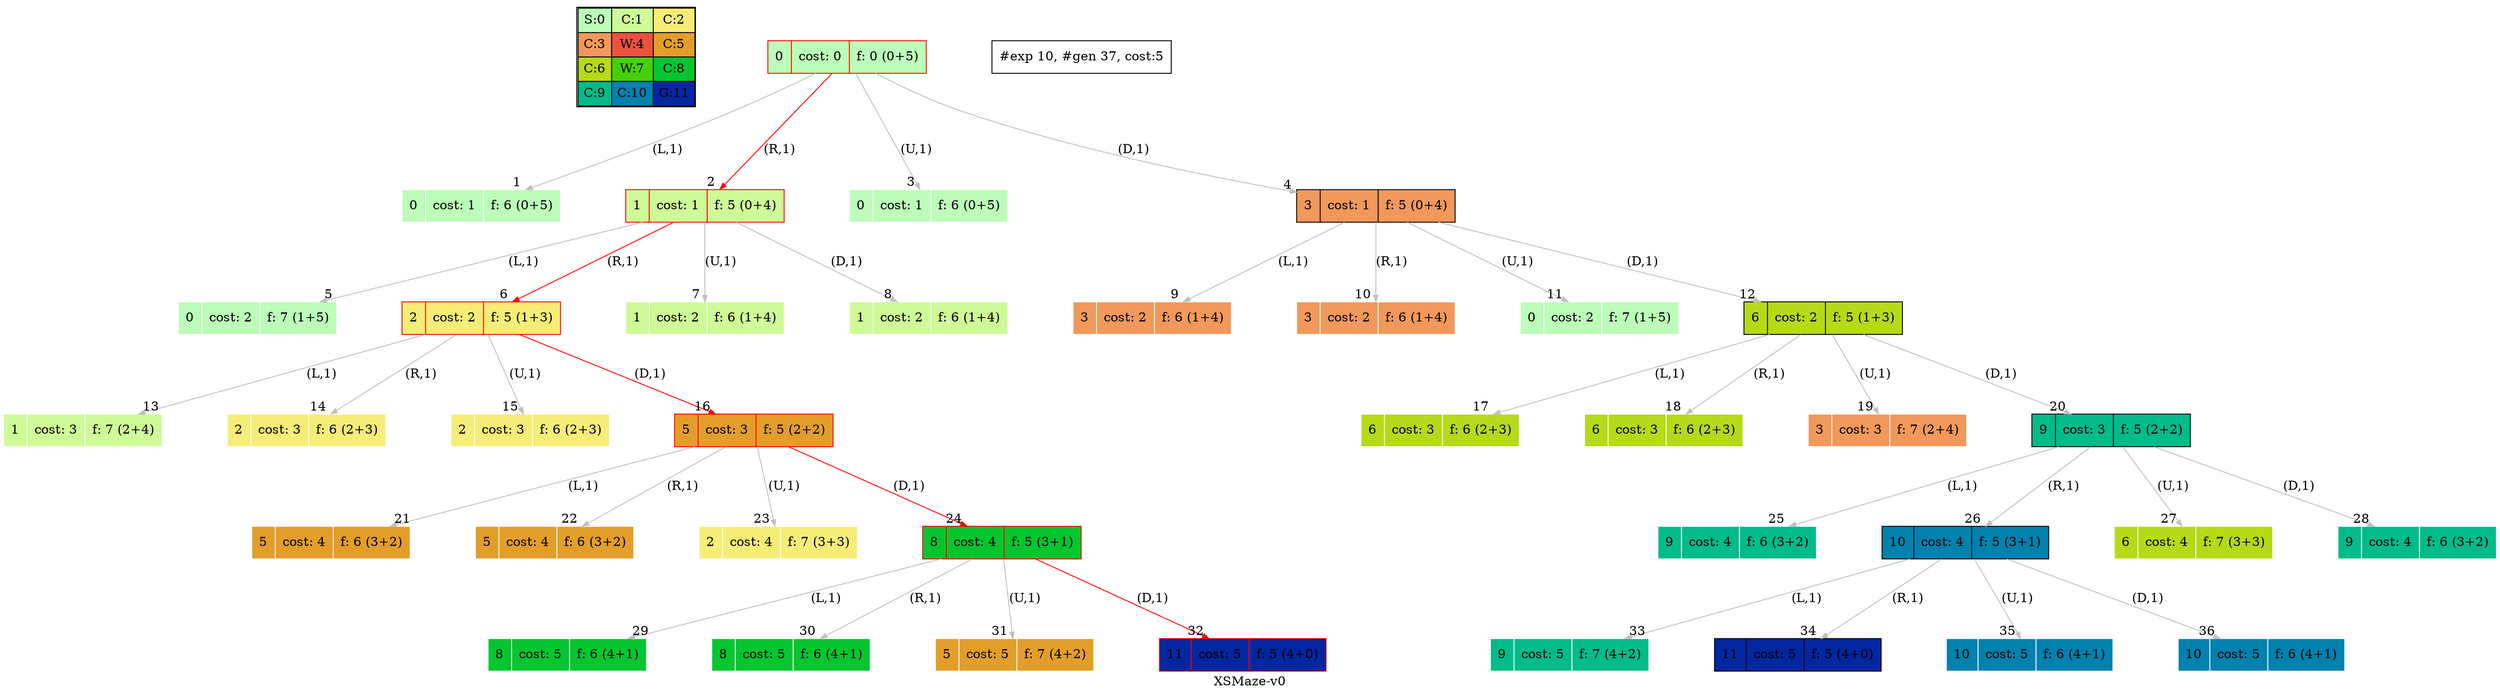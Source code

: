 digraph XSMaze { label="XSMaze-v0"
subgraph MAP {label=Map;map [shape=plaintext label=<<table border="1" cellpadding="5" cellspacing="0" cellborder="1"><tr><td bgcolor="0.32745098 0.267733   0.99083125 1.        ">S:0</td><td bgcolor="0.24117647 0.39545121 0.97940977 1.        ">C:1</td><td bgcolor="0.15490196 0.51591783 0.96349314 1.        ">C:2</td></tr><tr><td bgcolor="0.06862745 0.62692381 0.94315443 1.        ">C:3</td><td bgcolor="0.01764706 0.72643357 0.91848699 1.        ">W:4</td><td bgcolor="0.10392157 0.81262237 0.88960401 1.        ">C:5</td></tr><tr><td bgcolor="0.19803922 0.88960401 0.8534438  1.        ">C:6</td><td bgcolor="0.28431373 0.94315443 0.81619691 1.        ">W:7</td><td bgcolor="0.37058824 0.97940977 0.77520398 1.        ">C:8</td></tr><tr><td bgcolor="0.45686275 0.99770518 0.73065313 1.        ">C:9</td><td bgcolor="0.54313725 0.99770518 0.68274886 1.        ">C:10</td><td bgcolor="0.62941176 0.97940977 0.63171101 1.        ">G:11</td></tr></table>>]} 
nodesep=1 ranksep=1 node [shape=record] edge [arrowsize=0.7] 
"0_0" [label="<f0>0 |<f1> cost: 0 |<f2> f: 0 (0+5)", style=filled color=white fillcolor="0.32745098 0.267733   0.99083125 1.        "]
"0_0" [label="<f0>0 |<f1> cost: 0 |<f2> f: 0 (0+5)", style=filled color=red fillcolor="0.32745098 0.267733   0.99083125 1.        "]
"0_0.0-0" [label="<f0>0 |<f1> cost: 1 |<f2> f: 6 (0+5)", style=filled color=white fillcolor="0.32745098 0.267733   0.99083125 1.        "] "0_0" -> "0_0.0-0" [label="(L,1)" headlabel=" 1 " color=grey ]; 
"0_0.1-1" [label="<f0>1 |<f1> cost: 1 |<f2> f: 5 (0+4)", style=filled color=white fillcolor="0.24117647 0.39545121 0.97940977 1.        "] "0_0" -> "0_0.1-1" [label="(R,1)" headlabel=" 2 " color=grey color=red ];  
"0_0.0-2" [label="<f0>0 |<f1> cost: 1 |<f2> f: 6 (0+5)", style=filled color=white fillcolor="0.32745098 0.267733   0.99083125 1.        "] "0_0" -> "0_0.0-2" [label="(U,1)" headlabel=" 3 " color=grey ]; 
"0_0.3-3" [label="<f0>3 |<f1> cost: 1 |<f2> f: 5 (0+4)", style=filled color=white fillcolor="0.06862745 0.62692381 0.94315443 1.        "] "0_0" -> "0_0.3-3" [label="(D,1)" headlabel=" 4 " color=grey ]; 
"0_0.1-1" [label="<f0>1 |<f1> cost: 1 |<f2> f: 5 (0+4)", style=filled color=red fillcolor="0.24117647 0.39545121 0.97940977 1.        "]
"0_0.1.0-0" [label="<f0>0 |<f1> cost: 2 |<f2> f: 7 (1+5)", style=filled color=white fillcolor="0.32745098 0.267733   0.99083125 1.        "] "0_0.1-1" -> "0_0.1.0-0" [label="(L,1)" headlabel=" 5 " color=grey ]; 
"0_0.1.2-1" [label="<f0>2 |<f1> cost: 2 |<f2> f: 5 (1+3)", style=filled color=white fillcolor="0.15490196 0.51591783 0.96349314 1.        "] "0_0.1-1" -> "0_0.1.2-1" [label="(R,1)" headlabel=" 6 " color=grey color=red ];  
"0_0.1.1-2" [label="<f0>1 |<f1> cost: 2 |<f2> f: 6 (1+4)", style=filled color=white fillcolor="0.24117647 0.39545121 0.97940977 1.        "] "0_0.1-1" -> "0_0.1.1-2" [label="(U,1)" headlabel=" 7 " color=grey ]; 
"0_0.1.1-3" [label="<f0>1 |<f1> cost: 2 |<f2> f: 6 (1+4)", style=filled color=white fillcolor="0.24117647 0.39545121 0.97940977 1.        "] "0_0.1-1" -> "0_0.1.1-3" [label="(D,1)" headlabel=" 8 " color=grey ]; 
"0_0.3-3" [label="<f0>3 |<f1> cost: 1 |<f2> f: 5 (0+4)", style=filled color=black fillcolor="0.06862745 0.62692381 0.94315443 1.        "]
"0_0.3.3-0" [label="<f0>3 |<f1> cost: 2 |<f2> f: 6 (1+4)", style=filled color=white fillcolor="0.06862745 0.62692381 0.94315443 1.        "] "0_0.3-3" -> "0_0.3.3-0" [label="(L,1)" headlabel=" 9 " color=grey ]; 
"0_0.3.3-1" [label="<f0>3 |<f1> cost: 2 |<f2> f: 6 (1+4)", style=filled color=white fillcolor="0.06862745 0.62692381 0.94315443 1.        "] "0_0.3-3" -> "0_0.3.3-1" [label="(R,1)" headlabel=" 10 " color=grey ]; 
"0_0.3.0-2" [label="<f0>0 |<f1> cost: 2 |<f2> f: 7 (1+5)", style=filled color=white fillcolor="0.32745098 0.267733   0.99083125 1.        "] "0_0.3-3" -> "0_0.3.0-2" [label="(U,1)" headlabel=" 11 " color=grey ]; 
"0_0.3.6-3" [label="<f0>6 |<f1> cost: 2 |<f2> f: 5 (1+3)", style=filled color=white fillcolor="0.19803922 0.88960401 0.8534438  1.        "] "0_0.3-3" -> "0_0.3.6-3" [label="(D,1)" headlabel=" 12 " color=grey ]; 
"0_0.1.2-1" [label="<f0>2 |<f1> cost: 2 |<f2> f: 5 (1+3)", style=filled color=red fillcolor="0.15490196 0.51591783 0.96349314 1.        "]
"0_0.1.2.1-0" [label="<f0>1 |<f1> cost: 3 |<f2> f: 7 (2+4)", style=filled color=white fillcolor="0.24117647 0.39545121 0.97940977 1.        "] "0_0.1.2-1" -> "0_0.1.2.1-0" [label="(L,1)" headlabel=" 13 " color=grey ]; 
"0_0.1.2.2-1" [label="<f0>2 |<f1> cost: 3 |<f2> f: 6 (2+3)", style=filled color=white fillcolor="0.15490196 0.51591783 0.96349314 1.        "] "0_0.1.2-1" -> "0_0.1.2.2-1" [label="(R,1)" headlabel=" 14 " color=grey ]; 
"0_0.1.2.2-2" [label="<f0>2 |<f1> cost: 3 |<f2> f: 6 (2+3)", style=filled color=white fillcolor="0.15490196 0.51591783 0.96349314 1.        "] "0_0.1.2-1" -> "0_0.1.2.2-2" [label="(U,1)" headlabel=" 15 " color=grey ]; 
"0_0.1.2.5-3" [label="<f0>5 |<f1> cost: 3 |<f2> f: 5 (2+2)", style=filled color=white fillcolor="0.10392157 0.81262237 0.88960401 1.        "] "0_0.1.2-1" -> "0_0.1.2.5-3" [label="(D,1)" headlabel=" 16 " color=grey color=red ];  
"0_0.3.6-3" [label="<f0>6 |<f1> cost: 2 |<f2> f: 5 (1+3)", style=filled color=black fillcolor="0.19803922 0.88960401 0.8534438  1.        "]
"0_0.3.6.6-0" [label="<f0>6 |<f1> cost: 3 |<f2> f: 6 (2+3)", style=filled color=white fillcolor="0.19803922 0.88960401 0.8534438  1.        "] "0_0.3.6-3" -> "0_0.3.6.6-0" [label="(L,1)" headlabel=" 17 " color=grey ]; 
"0_0.3.6.6-1" [label="<f0>6 |<f1> cost: 3 |<f2> f: 6 (2+3)", style=filled color=white fillcolor="0.19803922 0.88960401 0.8534438  1.        "] "0_0.3.6-3" -> "0_0.3.6.6-1" [label="(R,1)" headlabel=" 18 " color=grey ]; 
"0_0.3.6.3-2" [label="<f0>3 |<f1> cost: 3 |<f2> f: 7 (2+4)", style=filled color=white fillcolor="0.06862745 0.62692381 0.94315443 1.        "] "0_0.3.6-3" -> "0_0.3.6.3-2" [label="(U,1)" headlabel=" 19 " color=grey ]; 
"0_0.3.6.9-3" [label="<f0>9 |<f1> cost: 3 |<f2> f: 5 (2+2)", style=filled color=white fillcolor="0.45686275 0.99770518 0.73065313 1.        "] "0_0.3.6-3" -> "0_0.3.6.9-3" [label="(D,1)" headlabel=" 20 " color=grey ]; 
"0_0.1.2.5-3" [label="<f0>5 |<f1> cost: 3 |<f2> f: 5 (2+2)", style=filled color=red fillcolor="0.10392157 0.81262237 0.88960401 1.        "]
"0_0.1.2.5.5-0" [label="<f0>5 |<f1> cost: 4 |<f2> f: 6 (3+2)", style=filled color=white fillcolor="0.10392157 0.81262237 0.88960401 1.        "] "0_0.1.2.5-3" -> "0_0.1.2.5.5-0" [label="(L,1)" headlabel=" 21 " color=grey ]; 
"0_0.1.2.5.5-1" [label="<f0>5 |<f1> cost: 4 |<f2> f: 6 (3+2)", style=filled color=white fillcolor="0.10392157 0.81262237 0.88960401 1.        "] "0_0.1.2.5-3" -> "0_0.1.2.5.5-1" [label="(R,1)" headlabel=" 22 " color=grey ]; 
"0_0.1.2.5.2-2" [label="<f0>2 |<f1> cost: 4 |<f2> f: 7 (3+3)", style=filled color=white fillcolor="0.15490196 0.51591783 0.96349314 1.        "] "0_0.1.2.5-3" -> "0_0.1.2.5.2-2" [label="(U,1)" headlabel=" 23 " color=grey ]; 
"0_0.1.2.5.8-3" [label="<f0>8 |<f1> cost: 4 |<f2> f: 5 (3+1)", style=filled color=white fillcolor="0.37058824 0.97940977 0.77520398 1.        "] "0_0.1.2.5-3" -> "0_0.1.2.5.8-3" [label="(D,1)" headlabel=" 24 " color=grey color=red ];  
"0_0.3.6.9-3" [label="<f0>9 |<f1> cost: 3 |<f2> f: 5 (2+2)", style=filled color=black fillcolor="0.45686275 0.99770518 0.73065313 1.        "]
"0_0.3.6.9.9-0" [label="<f0>9 |<f1> cost: 4 |<f2> f: 6 (3+2)", style=filled color=white fillcolor="0.45686275 0.99770518 0.73065313 1.        "] "0_0.3.6.9-3" -> "0_0.3.6.9.9-0" [label="(L,1)" headlabel=" 25 " color=grey ]; 
"0_0.3.6.9.10-1" [label="<f0>10 |<f1> cost: 4 |<f2> f: 5 (3+1)", style=filled color=white fillcolor="0.54313725 0.99770518 0.68274886 1.        "] "0_0.3.6.9-3" -> "0_0.3.6.9.10-1" [label="(R,1)" headlabel=" 26 " color=grey ]; 
"0_0.3.6.9.6-2" [label="<f0>6 |<f1> cost: 4 |<f2> f: 7 (3+3)", style=filled color=white fillcolor="0.19803922 0.88960401 0.8534438  1.        "] "0_0.3.6.9-3" -> "0_0.3.6.9.6-2" [label="(U,1)" headlabel=" 27 " color=grey ]; 
"0_0.3.6.9.9-3" [label="<f0>9 |<f1> cost: 4 |<f2> f: 6 (3+2)", style=filled color=white fillcolor="0.45686275 0.99770518 0.73065313 1.        "] "0_0.3.6.9-3" -> "0_0.3.6.9.9-3" [label="(D,1)" headlabel=" 28 " color=grey ]; 
"0_0.1.2.5.8-3" [label="<f0>8 |<f1> cost: 4 |<f2> f: 5 (3+1)", style=filled color=red fillcolor="0.37058824 0.97940977 0.77520398 1.        "]
"0_0.1.2.5.8.8-0" [label="<f0>8 |<f1> cost: 5 |<f2> f: 6 (4+1)", style=filled color=white fillcolor="0.37058824 0.97940977 0.77520398 1.        "] "0_0.1.2.5.8-3" -> "0_0.1.2.5.8.8-0" [label="(L,1)" headlabel=" 29 " color=grey ]; 
"0_0.1.2.5.8.8-1" [label="<f0>8 |<f1> cost: 5 |<f2> f: 6 (4+1)", style=filled color=white fillcolor="0.37058824 0.97940977 0.77520398 1.        "] "0_0.1.2.5.8-3" -> "0_0.1.2.5.8.8-1" [label="(R,1)" headlabel=" 30 " color=grey ]; 
"0_0.1.2.5.8.5-2" [label="<f0>5 |<f1> cost: 5 |<f2> f: 7 (4+2)", style=filled color=white fillcolor="0.10392157 0.81262237 0.88960401 1.        "] "0_0.1.2.5.8-3" -> "0_0.1.2.5.8.5-2" [label="(U,1)" headlabel=" 31 " color=grey ]; 
"0_0.1.2.5.8.11-3" [label="<f0>11 |<f1> cost: 5 |<f2> f: 5 (4+0)", style=filled color=red fillcolor="0.62941176 0.97940977 0.63171101 1.        "] "0_0.1.2.5.8-3" -> "0_0.1.2.5.8.11-3" [label="(D,1)" headlabel=" 32 " color=grey color=red ];  
"0_0.3.6.9.10-1" [label="<f0>10 |<f1> cost: 4 |<f2> f: 5 (3+1)", style=filled color=black fillcolor="0.54313725 0.99770518 0.68274886 1.        "]
"0_0.3.6.9.10.9-0" [label="<f0>9 |<f1> cost: 5 |<f2> f: 7 (4+2)", style=filled color=white fillcolor="0.45686275 0.99770518 0.73065313 1.        "] "0_0.3.6.9.10-1" -> "0_0.3.6.9.10.9-0" [label="(L,1)" headlabel=" 33 " color=grey ]; 
"0_0.3.6.9.10.11-1" [label="<f0>11 |<f1> cost: 5 |<f2> f: 5 (4+0)", style=filled color=black fillcolor="0.62941176 0.97940977 0.63171101 1.        "] "0_0.3.6.9.10-1" -> "0_0.3.6.9.10.11-1" [label="(R,1)" headlabel=" 34 " color=grey ]; 
"0_0.3.6.9.10.10-2" [label="<f0>10 |<f1> cost: 5 |<f2> f: 6 (4+1)", style=filled color=white fillcolor="0.54313725 0.99770518 0.68274886 1.        "] "0_0.3.6.9.10-1" -> "0_0.3.6.9.10.10-2" [label="(U,1)" headlabel=" 35 " color=grey ]; 
"0_0.3.6.9.10.10-3" [label="<f0>10 |<f1> cost: 5 |<f2> f: 6 (4+1)", style=filled color=white fillcolor="0.54313725 0.99770518 0.68274886 1.        "] "0_0.3.6.9.10-1" -> "0_0.3.6.9.10.10-3" [label="(D,1)" headlabel=" 36 " color=grey ]; 
 "#exp 10, #gen 37, cost:5" [ shape=box ];
}
